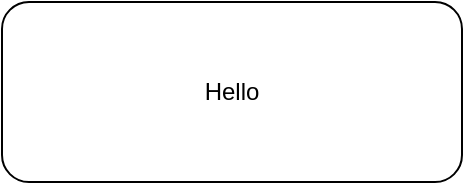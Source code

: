<mxfile version="21.3.5" type="github">
  <diagram name="Page-1" id="I_ngALfB866X6ck2DSHW">
    <mxGraphModel dx="954" dy="616" grid="1" gridSize="10" guides="1" tooltips="1" connect="1" arrows="1" fold="1" page="1" pageScale="1" pageWidth="827" pageHeight="1169" math="0" shadow="0">
      <root>
        <mxCell id="0" />
        <mxCell id="1" parent="0" />
        <mxCell id="JewFtYphriM5EpTcfLSR-1" value="Hello" style="rounded=1;whiteSpace=wrap;html=1;" parent="1" vertex="1">
          <mxGeometry x="310" y="230" width="230" height="90" as="geometry" />
        </mxCell>
      </root>
    </mxGraphModel>
  </diagram>
</mxfile>
